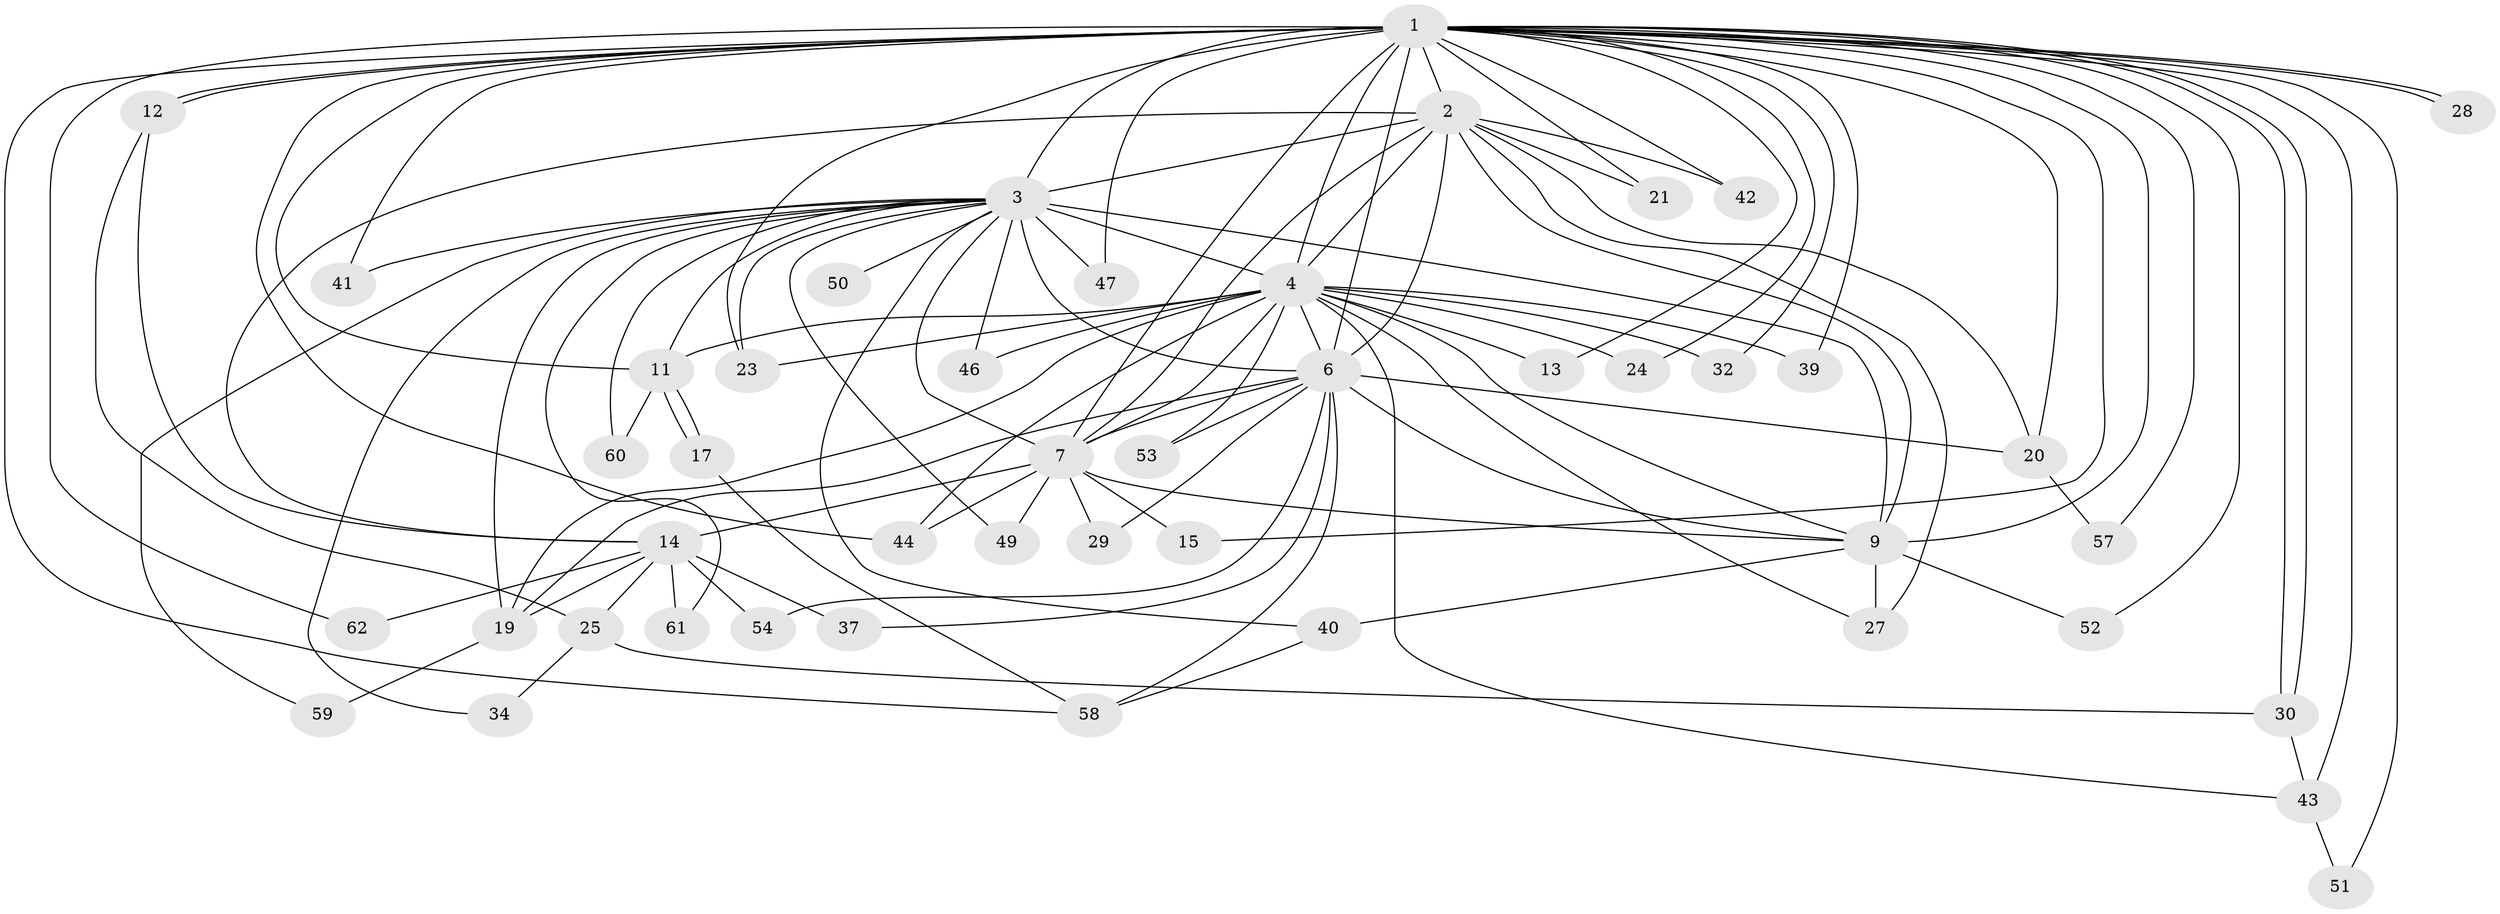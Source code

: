 // original degree distribution, {24: 0.015384615384615385, 15: 0.015384615384615385, 14: 0.015384615384615385, 13: 0.015384615384615385, 18: 0.015384615384615385, 16: 0.03076923076923077, 20: 0.015384615384615385, 12: 0.015384615384615385, 19: 0.015384615384615385, 5: 0.015384615384615385, 4: 0.09230769230769231, 2: 0.6, 9: 0.015384615384615385, 3: 0.1076923076923077, 6: 0.015384615384615385}
// Generated by graph-tools (version 1.1) at 2025/41/03/06/25 10:41:41]
// undirected, 46 vertices, 110 edges
graph export_dot {
graph [start="1"]
  node [color=gray90,style=filled];
  1 [super="+8"];
  2 [super="+31"];
  3 [super="+10"];
  4 [super="+5"];
  6 [super="+26"];
  7 [super="+16"];
  9 [super="+33"];
  11 [super="+48"];
  12 [super="+18"];
  13;
  14 [super="+56"];
  15;
  17;
  19 [super="+22"];
  20 [super="+38"];
  21;
  23 [super="+35"];
  24 [super="+36"];
  25 [super="+63"];
  27;
  28;
  29;
  30;
  32;
  34;
  37;
  39;
  40 [super="+65"];
  41;
  42;
  43 [super="+45"];
  44 [super="+55"];
  46;
  47;
  49;
  50;
  51;
  52;
  53;
  54;
  57;
  58 [super="+64"];
  59;
  60;
  61;
  62;
  1 -- 2 [weight=3];
  1 -- 3 [weight=4];
  1 -- 4 [weight=4];
  1 -- 6 [weight=2];
  1 -- 7 [weight=2];
  1 -- 9 [weight=2];
  1 -- 12;
  1 -- 12;
  1 -- 23;
  1 -- 28;
  1 -- 28;
  1 -- 30;
  1 -- 30;
  1 -- 32;
  1 -- 42;
  1 -- 44;
  1 -- 47;
  1 -- 52;
  1 -- 62;
  1 -- 13;
  1 -- 15;
  1 -- 21;
  1 -- 24;
  1 -- 39;
  1 -- 41;
  1 -- 51;
  1 -- 57;
  1 -- 58;
  1 -- 43;
  1 -- 11;
  1 -- 20;
  2 -- 3 [weight=2];
  2 -- 4 [weight=2];
  2 -- 6;
  2 -- 7;
  2 -- 9;
  2 -- 14;
  2 -- 20;
  2 -- 21;
  2 -- 27;
  2 -- 42;
  3 -- 4 [weight=4];
  3 -- 6 [weight=2];
  3 -- 7 [weight=2];
  3 -- 9 [weight=2];
  3 -- 19 [weight=2];
  3 -- 34;
  3 -- 40;
  3 -- 47;
  3 -- 49;
  3 -- 11;
  3 -- 23;
  3 -- 41;
  3 -- 46;
  3 -- 50;
  3 -- 59;
  3 -- 60;
  3 -- 61;
  4 -- 6 [weight=2];
  4 -- 7 [weight=2];
  4 -- 9 [weight=2];
  4 -- 11;
  4 -- 39;
  4 -- 13;
  4 -- 19;
  4 -- 24 [weight=2];
  4 -- 27;
  4 -- 32;
  4 -- 43;
  4 -- 46;
  4 -- 53;
  4 -- 23;
  4 -- 44;
  6 -- 7;
  6 -- 9;
  6 -- 20;
  6 -- 29;
  6 -- 37;
  6 -- 53;
  6 -- 54;
  6 -- 58;
  6 -- 19;
  7 -- 9;
  7 -- 14;
  7 -- 15;
  7 -- 29;
  7 -- 44;
  7 -- 49;
  9 -- 40;
  9 -- 52;
  9 -- 27;
  11 -- 17;
  11 -- 17;
  11 -- 60;
  12 -- 25;
  12 -- 14;
  14 -- 25;
  14 -- 37;
  14 -- 54;
  14 -- 61;
  14 -- 62;
  14 -- 19;
  17 -- 58;
  19 -- 59;
  20 -- 57;
  25 -- 34;
  25 -- 30;
  30 -- 43;
  40 -- 58;
  43 -- 51;
}
